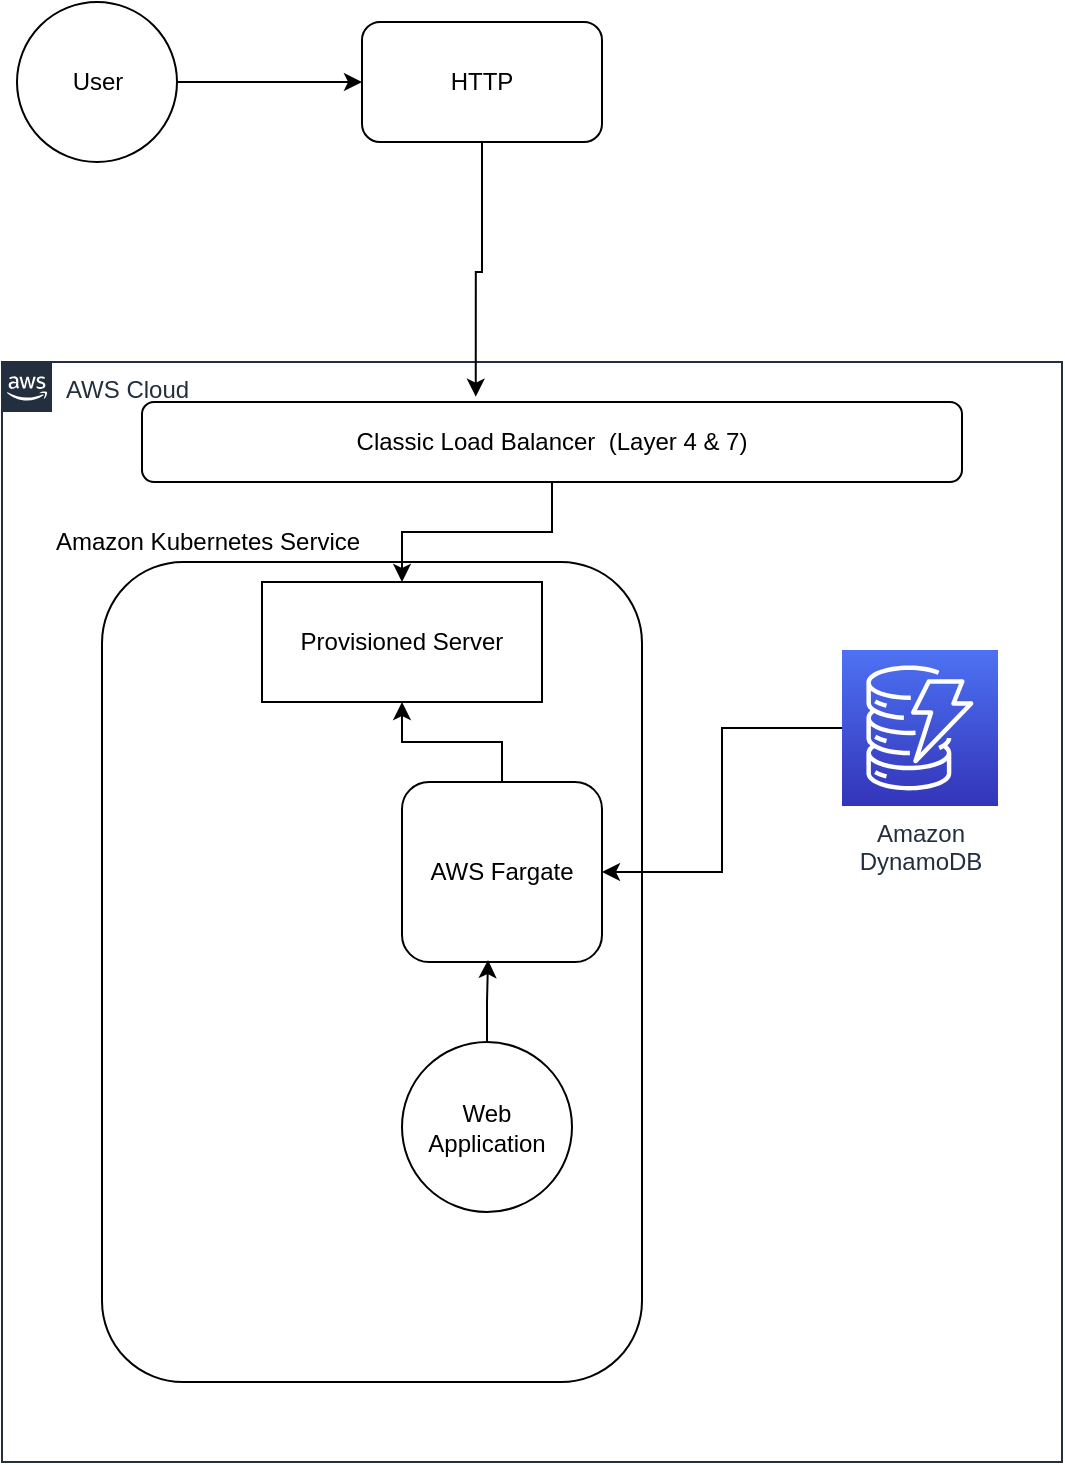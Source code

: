<mxfile version="14.4.3" type="github">
  <diagram id="Ht1M8jgEwFfnCIfOTk4-" name="Page-1">
    <mxGraphModel dx="2066" dy="1213" grid="1" gridSize="10" guides="1" tooltips="1" connect="1" arrows="1" fold="1" page="1" pageScale="1" pageWidth="1169" pageHeight="827" math="0" shadow="0">
      <root>
        <mxCell id="0" />
        <mxCell id="1" parent="0" />
        <mxCell id="vFJALKVwbpc0ZcjddJrD-2" value="AWS Cloud" style="points=[[0,0],[0.25,0],[0.5,0],[0.75,0],[1,0],[1,0.25],[1,0.5],[1,0.75],[1,1],[0.75,1],[0.5,1],[0.25,1],[0,1],[0,0.75],[0,0.5],[0,0.25]];outlineConnect=0;gradientColor=none;html=1;whiteSpace=wrap;fontSize=12;fontStyle=0;shape=mxgraph.aws4.group;grIcon=mxgraph.aws4.group_aws_cloud_alt;strokeColor=#232F3E;fillColor=none;verticalAlign=top;align=left;spacingLeft=30;fontColor=#232F3E;dashed=0;labelBackgroundColor=#ffffff;" vertex="1" parent="1">
          <mxGeometry x="180" y="190" width="530" height="550" as="geometry" />
        </mxCell>
        <mxCell id="vFJALKVwbpc0ZcjddJrD-3" value="" style="rounded=1;whiteSpace=wrap;html=1;align=left;" vertex="1" parent="1">
          <mxGeometry x="230" y="290" width="270" height="410" as="geometry" />
        </mxCell>
        <mxCell id="vFJALKVwbpc0ZcjddJrD-18" style="edgeStyle=orthogonalEdgeStyle;rounded=0;orthogonalLoop=1;jettySize=auto;html=1;" edge="1" parent="1" source="vFJALKVwbpc0ZcjddJrD-4" target="vFJALKVwbpc0ZcjddJrD-17">
          <mxGeometry relative="1" as="geometry" />
        </mxCell>
        <mxCell id="vFJALKVwbpc0ZcjddJrD-4" value="AWS Fargate" style="rounded=1;whiteSpace=wrap;html=1;" vertex="1" parent="1">
          <mxGeometry x="380" y="400" width="100" height="90" as="geometry" />
        </mxCell>
        <mxCell id="vFJALKVwbpc0ZcjddJrD-5" value="Amazon Kubernetes Service" style="text;html=1;strokeColor=none;fillColor=none;align=center;verticalAlign=middle;whiteSpace=wrap;rounded=0;" vertex="1" parent="1">
          <mxGeometry x="187.5" y="270" width="190" height="20" as="geometry" />
        </mxCell>
        <mxCell id="vFJALKVwbpc0ZcjddJrD-11" style="edgeStyle=orthogonalEdgeStyle;rounded=0;orthogonalLoop=1;jettySize=auto;html=1;" edge="1" parent="1" source="UEzPUAAOIrF-is8g5C7q-87" target="vFJALKVwbpc0ZcjddJrD-4">
          <mxGeometry relative="1" as="geometry" />
        </mxCell>
        <mxCell id="UEzPUAAOIrF-is8g5C7q-87" value="Amazon&lt;br&gt;DynamoDB" style="outlineConnect=0;fontColor=#232F3E;gradientColor=#4D72F3;gradientDirection=north;fillColor=#3334B9;strokeColor=#ffffff;dashed=0;verticalLabelPosition=bottom;verticalAlign=top;align=center;html=1;fontSize=12;fontStyle=0;aspect=fixed;shape=mxgraph.aws4.resourceIcon;resIcon=mxgraph.aws4.dynamodb;labelBackgroundColor=#ffffff;" parent="1" vertex="1">
          <mxGeometry x="600" y="334" width="78" height="78" as="geometry" />
        </mxCell>
        <mxCell id="vFJALKVwbpc0ZcjddJrD-21" style="edgeStyle=orthogonalEdgeStyle;rounded=0;orthogonalLoop=1;jettySize=auto;html=1;" edge="1" parent="1" source="vFJALKVwbpc0ZcjddJrD-6" target="vFJALKVwbpc0ZcjddJrD-17">
          <mxGeometry relative="1" as="geometry" />
        </mxCell>
        <mxCell id="vFJALKVwbpc0ZcjddJrD-6" value="Classic Load Balancer &amp;nbsp;(Layer 4 &amp;amp; 7)" style="rounded=1;whiteSpace=wrap;html=1;" vertex="1" parent="1">
          <mxGeometry x="250" y="210" width="410" height="40" as="geometry" />
        </mxCell>
        <mxCell id="vFJALKVwbpc0ZcjddJrD-10" style="edgeStyle=orthogonalEdgeStyle;rounded=0;orthogonalLoop=1;jettySize=auto;html=1;exitX=0.5;exitY=0;exitDx=0;exitDy=0;entryX=0.43;entryY=0.989;entryDx=0;entryDy=0;entryPerimeter=0;" edge="1" parent="1" source="vFJALKVwbpc0ZcjddJrD-7" target="vFJALKVwbpc0ZcjddJrD-4">
          <mxGeometry relative="1" as="geometry" />
        </mxCell>
        <mxCell id="vFJALKVwbpc0ZcjddJrD-7" value="Web Application" style="ellipse;whiteSpace=wrap;html=1;aspect=fixed;" vertex="1" parent="1">
          <mxGeometry x="380" y="530" width="85" height="85" as="geometry" />
        </mxCell>
        <mxCell id="vFJALKVwbpc0ZcjddJrD-15" style="edgeStyle=orthogonalEdgeStyle;rounded=0;orthogonalLoop=1;jettySize=auto;html=1;exitX=1;exitY=0.5;exitDx=0;exitDy=0;" edge="1" parent="1" source="vFJALKVwbpc0ZcjddJrD-13" target="vFJALKVwbpc0ZcjddJrD-14">
          <mxGeometry relative="1" as="geometry" />
        </mxCell>
        <mxCell id="vFJALKVwbpc0ZcjddJrD-13" value="User" style="ellipse;whiteSpace=wrap;html=1;aspect=fixed;" vertex="1" parent="1">
          <mxGeometry x="187.5" y="10" width="80" height="80" as="geometry" />
        </mxCell>
        <mxCell id="vFJALKVwbpc0ZcjddJrD-14" value="HTTP" style="rounded=1;whiteSpace=wrap;html=1;" vertex="1" parent="1">
          <mxGeometry x="360" y="20" width="120" height="60" as="geometry" />
        </mxCell>
        <mxCell id="vFJALKVwbpc0ZcjddJrD-16" style="edgeStyle=orthogonalEdgeStyle;rounded=0;orthogonalLoop=1;jettySize=auto;html=1;exitX=0.5;exitY=1;exitDx=0;exitDy=0;entryX=0.407;entryY=-0.067;entryDx=0;entryDy=0;entryPerimeter=0;" edge="1" parent="1" source="vFJALKVwbpc0ZcjddJrD-14" target="vFJALKVwbpc0ZcjddJrD-6">
          <mxGeometry relative="1" as="geometry" />
        </mxCell>
        <mxCell id="vFJALKVwbpc0ZcjddJrD-17" value="Provisioned Server" style="rounded=1;whiteSpace=wrap;html=1;arcSize=0;" vertex="1" parent="1">
          <mxGeometry x="310" y="300" width="140" height="60" as="geometry" />
        </mxCell>
      </root>
    </mxGraphModel>
  </diagram>
</mxfile>
